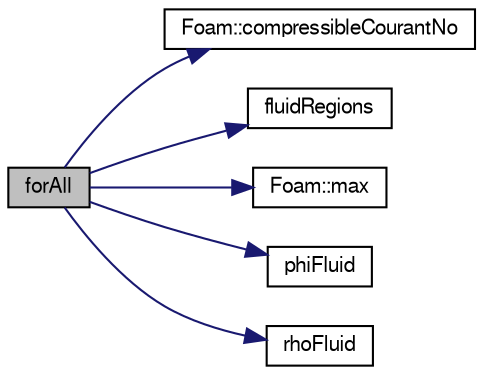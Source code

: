 digraph "forAll"
{
  bgcolor="transparent";
  edge [fontname="FreeSans",fontsize="10",labelfontname="FreeSans",labelfontsize="10"];
  node [fontname="FreeSans",fontsize="10",shape=record];
  rankdir="LR";
  Node0 [label="forAll",height=0.2,width=0.4,color="black", fillcolor="grey75", style="filled", fontcolor="black"];
  Node0 -> Node1 [color="midnightblue",fontsize="10",style="solid",fontname="FreeSans"];
  Node1 [label="Foam::compressibleCourantNo",height=0.2,width=0.4,color="black",URL="$a21124.html#a59b62179d1d9c462d2d08b4395ae70fc"];
  Node0 -> Node2 [color="midnightblue",fontsize="10",style="solid",fontname="FreeSans"];
  Node2 [label="fluidRegions",height=0.2,width=0.4,color="black",URL="$a38504.html#a08b4d27e6932a7658115d87058b7eb5f"];
  Node0 -> Node3 [color="midnightblue",fontsize="10",style="solid",fontname="FreeSans"];
  Node3 [label="Foam::max",height=0.2,width=0.4,color="black",URL="$a21124.html#ac993e906cf2774ae77e666bc24e81733"];
  Node0 -> Node4 [color="midnightblue",fontsize="10",style="solid",fontname="FreeSans"];
  Node4 [label="phiFluid",height=0.2,width=0.4,color="black",URL="$a38498.html#ad5823af227ebcd6dc75e33e9ce53f035"];
  Node0 -> Node5 [color="midnightblue",fontsize="10",style="solid",fontname="FreeSans"];
  Node5 [label="rhoFluid",height=0.2,width=0.4,color="black",URL="$a38498.html#ad49be490be9c03e95111564fef34efe6"];
}

